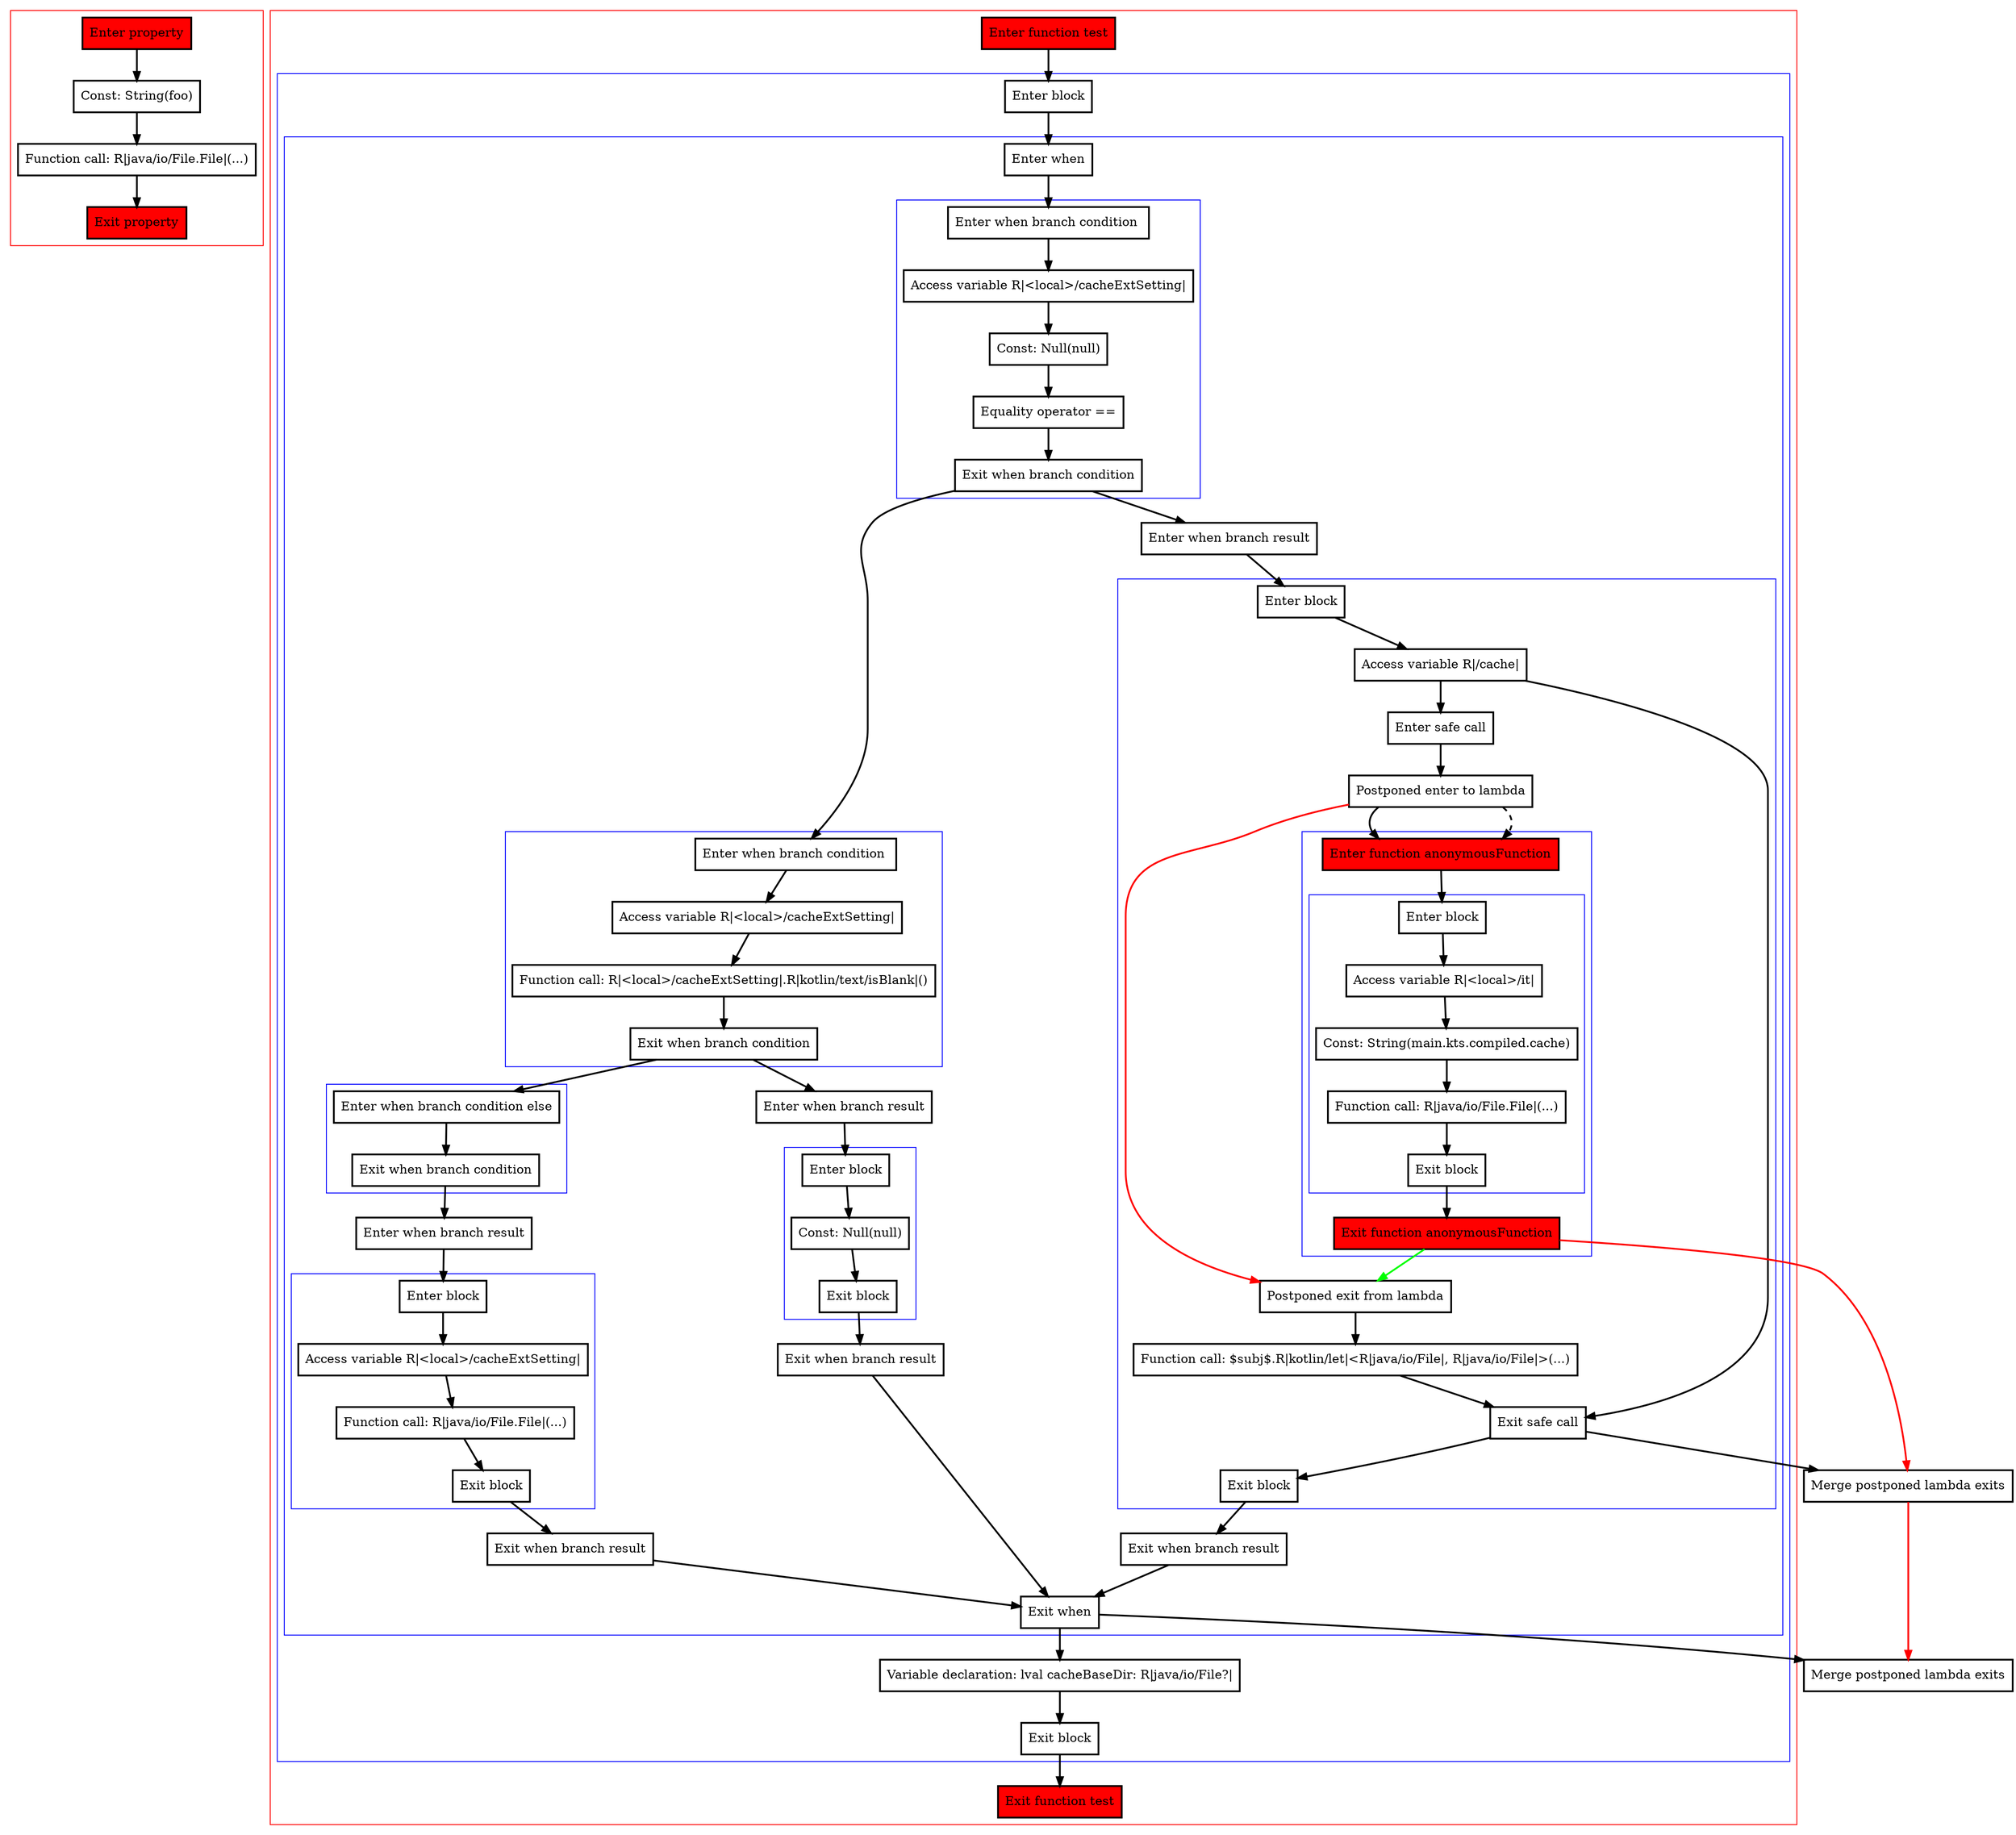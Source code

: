 digraph incorrectSmartcastToNothing_kt {
    graph [nodesep=3]
    node [shape=box penwidth=2]
    edge [penwidth=2]

    subgraph cluster_0 {
        color=red
        0 [label="Enter property" style="filled" fillcolor=red];
        1 [label="Const: String(foo)"];
        2 [label="Function call: R|java/io/File.File|(...)"];
        3 [label="Exit property" style="filled" fillcolor=red];
    }
    0 -> {1};
    1 -> {2};
    2 -> {3};

    subgraph cluster_1 {
        color=red
        4 [label="Enter function test" style="filled" fillcolor=red];
        subgraph cluster_2 {
            color=blue
            5 [label="Enter block"];
            subgraph cluster_3 {
                color=blue
                6 [label="Enter when"];
                subgraph cluster_4 {
                    color=blue
                    7 [label="Enter when branch condition "];
                    8 [label="Access variable R|<local>/cacheExtSetting|"];
                    9 [label="Const: Null(null)"];
                    10 [label="Equality operator =="];
                    11 [label="Exit when branch condition"];
                }
                subgraph cluster_5 {
                    color=blue
                    12 [label="Enter when branch condition "];
                    13 [label="Access variable R|<local>/cacheExtSetting|"];
                    14 [label="Function call: R|<local>/cacheExtSetting|.R|kotlin/text/isBlank|()"];
                    15 [label="Exit when branch condition"];
                }
                subgraph cluster_6 {
                    color=blue
                    16 [label="Enter when branch condition else"];
                    17 [label="Exit when branch condition"];
                }
                18 [label="Enter when branch result"];
                subgraph cluster_7 {
                    color=blue
                    19 [label="Enter block"];
                    20 [label="Access variable R|<local>/cacheExtSetting|"];
                    21 [label="Function call: R|java/io/File.File|(...)"];
                    22 [label="Exit block"];
                }
                23 [label="Exit when branch result"];
                24 [label="Enter when branch result"];
                subgraph cluster_8 {
                    color=blue
                    25 [label="Enter block"];
                    26 [label="Const: Null(null)"];
                    27 [label="Exit block"];
                }
                28 [label="Exit when branch result"];
                29 [label="Enter when branch result"];
                subgraph cluster_9 {
                    color=blue
                    30 [label="Enter block"];
                    31 [label="Access variable R|/cache|"];
                    32 [label="Enter safe call"];
                    33 [label="Postponed enter to lambda"];
                    subgraph cluster_10 {
                        color=blue
                        45 [label="Enter function anonymousFunction" style="filled" fillcolor=red];
                        subgraph cluster_11 {
                            color=blue
                            46 [label="Enter block"];
                            47 [label="Access variable R|<local>/it|"];
                            48 [label="Const: String(main.kts.compiled.cache)"];
                            49 [label="Function call: R|java/io/File.File|(...)"];
                            50 [label="Exit block"];
                        }
                        51 [label="Exit function anonymousFunction" style="filled" fillcolor=red];
                    }
                    34 [label="Postponed exit from lambda"];
                    35 [label="Function call: $subj$.R|kotlin/let|<R|java/io/File|, R|java/io/File|>(...)"];
                    36 [label="Exit safe call"];
                    37 [label="Exit block"];
                }
                38 [label="Exit when branch result"];
                39 [label="Exit when"];
            }
            40 [label="Variable declaration: lval cacheBaseDir: R|java/io/File?|"];
            41 [label="Exit block"];
        }
        42 [label="Exit function test" style="filled" fillcolor=red];
    }
    43 [label="Merge postponed lambda exits"];
    44 [label="Merge postponed lambda exits"];
    4 -> {5};
    5 -> {6};
    6 -> {7};
    7 -> {8};
    8 -> {9};
    9 -> {10};
    10 -> {11};
    11 -> {29 12};
    12 -> {13};
    13 -> {14};
    14 -> {15};
    15 -> {24 16};
    16 -> {17};
    17 -> {18};
    18 -> {19};
    19 -> {20};
    20 -> {21};
    21 -> {22};
    22 -> {23};
    23 -> {39};
    24 -> {25};
    25 -> {26};
    26 -> {27};
    27 -> {28};
    28 -> {39};
    29 -> {30};
    30 -> {31};
    31 -> {32 36};
    32 -> {33};
    33 -> {45};
    33 -> {34} [color=red];
    33 -> {45} [style=dashed];
    34 -> {35};
    35 -> {36};
    36 -> {43 37};
    37 -> {38};
    38 -> {39};
    39 -> {44 40};
    40 -> {41};
    41 -> {42};
    43 -> {44} [color=red];
    45 -> {46};
    46 -> {47};
    47 -> {48};
    48 -> {49};
    49 -> {50};
    50 -> {51};
    51 -> {43} [color=red];
    51 -> {34} [color=green];

}
